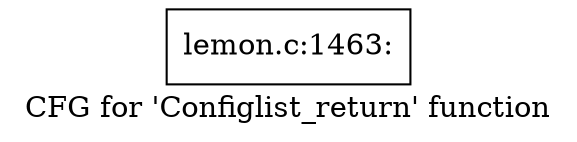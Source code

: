 digraph "CFG for 'Configlist_return' function" {
	label="CFG for 'Configlist_return' function";

	Node0x56256536be30 [shape=record,label="{lemon.c:1463:}"];
}
